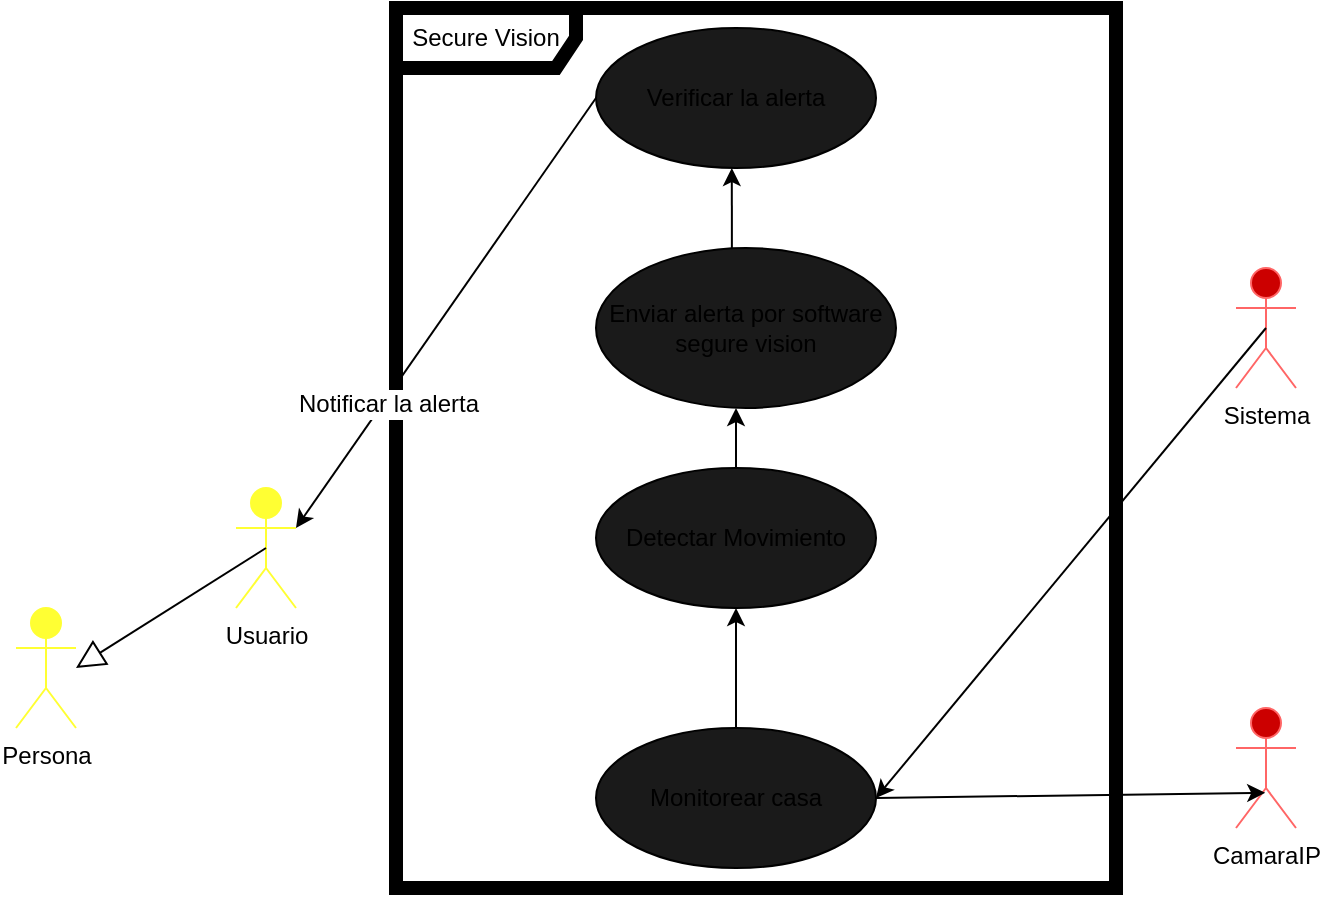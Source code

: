 <mxfile>
    <diagram id="yv0bKo-BRD1-ed17-5a-" name="Página-1">
        <mxGraphModel dx="864" dy="489" grid="1" gridSize="10" guides="1" tooltips="1" connect="1" arrows="1" fold="1" page="1" pageScale="1" pageWidth="827" pageHeight="1169" math="0" shadow="0">
            <root>
                <mxCell id="0"/>
                <mxCell id="1" parent="0"/>
                <mxCell id="20" value="Secure Vision" style="shape=umlFrame;whiteSpace=wrap;html=1;strokeWidth=7;width=90;height=30;" parent="1" vertex="1">
                    <mxGeometry x="260" y="40" width="360" height="440" as="geometry"/>
                </mxCell>
                <mxCell id="2" value="Persona" style="shape=umlActor;verticalLabelPosition=bottom;verticalAlign=top;html=1;fillColor=#FFFF33;strokeColor=#FFFF33;" parent="1" vertex="1">
                    <mxGeometry x="70" y="340" width="30" height="60" as="geometry"/>
                </mxCell>
                <mxCell id="10" value="Usuario" style="shape=umlActor;verticalLabelPosition=bottom;verticalAlign=top;html=1;fillColor=#FFFF33;strokeColor=#FFFF33;" parent="1" vertex="1">
                    <mxGeometry x="180" y="280" width="30" height="60" as="geometry"/>
                </mxCell>
                <mxCell id="13" value="Sistema" style="shape=umlActor;verticalLabelPosition=bottom;verticalAlign=top;html=1;fillColor=#CC0000;strokeColor=#FF6666;" parent="1" vertex="1">
                    <mxGeometry x="680" y="170" width="30" height="60" as="geometry"/>
                </mxCell>
                <mxCell id="15" value="CamaraIP&lt;br&gt;" style="shape=umlActor;verticalLabelPosition=bottom;verticalAlign=top;html=1;fillColor=#CC0000;strokeColor=#FF6666;" parent="1" vertex="1">
                    <mxGeometry x="680" y="390" width="30" height="60" as="geometry"/>
                </mxCell>
                <mxCell id="48" style="edgeStyle=none;html=1;exitX=0.453;exitY=0.013;exitDx=0;exitDy=0;entryX=0.485;entryY=1;entryDx=0;entryDy=0;fontFamily=Helvetica;fontSize=12;fontColor=default;endArrow=classic;endFill=1;exitPerimeter=0;entryPerimeter=0;" parent="1" source="16" target="40" edge="1">
                    <mxGeometry relative="1" as="geometry"/>
                </mxCell>
                <mxCell id="16" value="Enviar alerta por software segure vision" style="ellipse;whiteSpace=wrap;html=1;fillColor=#1A1A1A;" parent="1" vertex="1">
                    <mxGeometry x="360" y="160" width="150" height="80" as="geometry"/>
                </mxCell>
                <mxCell id="47" style="edgeStyle=none;html=1;exitX=0.5;exitY=0;exitDx=0;exitDy=0;fontFamily=Helvetica;fontSize=12;fontColor=default;endArrow=classic;endFill=1;" parent="1" source="17" edge="1">
                    <mxGeometry relative="1" as="geometry">
                        <mxPoint x="430" y="240" as="targetPoint"/>
                    </mxGeometry>
                </mxCell>
                <mxCell id="17" value="Detectar Movimiento" style="ellipse;whiteSpace=wrap;html=1;fillColor=#1A1A1A;" parent="1" vertex="1">
                    <mxGeometry x="360" y="270" width="140" height="70" as="geometry"/>
                </mxCell>
                <mxCell id="46" style="edgeStyle=none;html=1;exitX=0.5;exitY=0;exitDx=0;exitDy=0;entryX=0.5;entryY=1;entryDx=0;entryDy=0;fontFamily=Helvetica;fontSize=12;fontColor=default;endArrow=classic;endFill=1;" parent="1" source="19" target="17" edge="1">
                    <mxGeometry relative="1" as="geometry"/>
                </mxCell>
                <mxCell id="19" value="Monitorear casa" style="ellipse;whiteSpace=wrap;html=1;fillColor=#1A1A1A;" parent="1" vertex="1">
                    <mxGeometry x="360" y="400" width="140" height="70" as="geometry"/>
                </mxCell>
                <mxCell id="35" value="" style="endArrow=block;endFill=0;endSize=12;html=1;fontFamily=Helvetica;fontSize=12;fontColor=default;exitX=0.5;exitY=0.5;exitDx=0;exitDy=0;exitPerimeter=0;" parent="1" source="10" edge="1">
                    <mxGeometry width="160" relative="1" as="geometry">
                        <mxPoint x="140" y="520" as="sourcePoint"/>
                        <mxPoint x="100" y="370" as="targetPoint"/>
                    </mxGeometry>
                </mxCell>
                <mxCell id="40" value="Verificar la alerta" style="ellipse;whiteSpace=wrap;html=1;fillColor=#1A1A1A;" parent="1" vertex="1">
                    <mxGeometry x="360" y="50" width="140" height="70" as="geometry"/>
                </mxCell>
                <mxCell id="41" style="edgeStyle=none;html=1;exitX=0;exitY=0.5;exitDx=0;exitDy=0;entryX=1;entryY=0.333;entryDx=0;entryDy=0;entryPerimeter=0;fontFamily=Helvetica;fontSize=12;fontColor=default;endArrow=classic;endFill=1;" parent="1" source="40" target="10" edge="1">
                    <mxGeometry relative="1" as="geometry"/>
                </mxCell>
                <mxCell id="42" value="Notificar la alerta" style="edgeLabel;html=1;align=center;verticalAlign=middle;resizable=0;points=[];fontSize=12;fontFamily=Helvetica;fontColor=default;" parent="41" vertex="1" connectable="0">
                    <mxGeometry x="0.412" y="2" relative="1" as="geometry">
                        <mxPoint as="offset"/>
                    </mxGeometry>
                </mxCell>
                <mxCell id="43" style="edgeStyle=none;html=1;exitX=1;exitY=0.5;exitDx=0;exitDy=0;entryX=0.487;entryY=0.707;entryDx=0;entryDy=0;entryPerimeter=0;fontFamily=Helvetica;fontSize=12;fontColor=default;endArrow=classic;endFill=1;" parent="1" source="19" target="15" edge="1">
                    <mxGeometry relative="1" as="geometry"/>
                </mxCell>
                <mxCell id="12" style="edgeStyle=none;html=1;exitX=0.5;exitY=0.5;exitDx=0;exitDy=0;exitPerimeter=0;entryX=1;entryY=0.5;entryDx=0;entryDy=0;" parent="1" source="13" target="19" edge="1">
                    <mxGeometry relative="1" as="geometry"/>
                </mxCell>
            </root>
        </mxGraphModel>
    </diagram>
</mxfile>